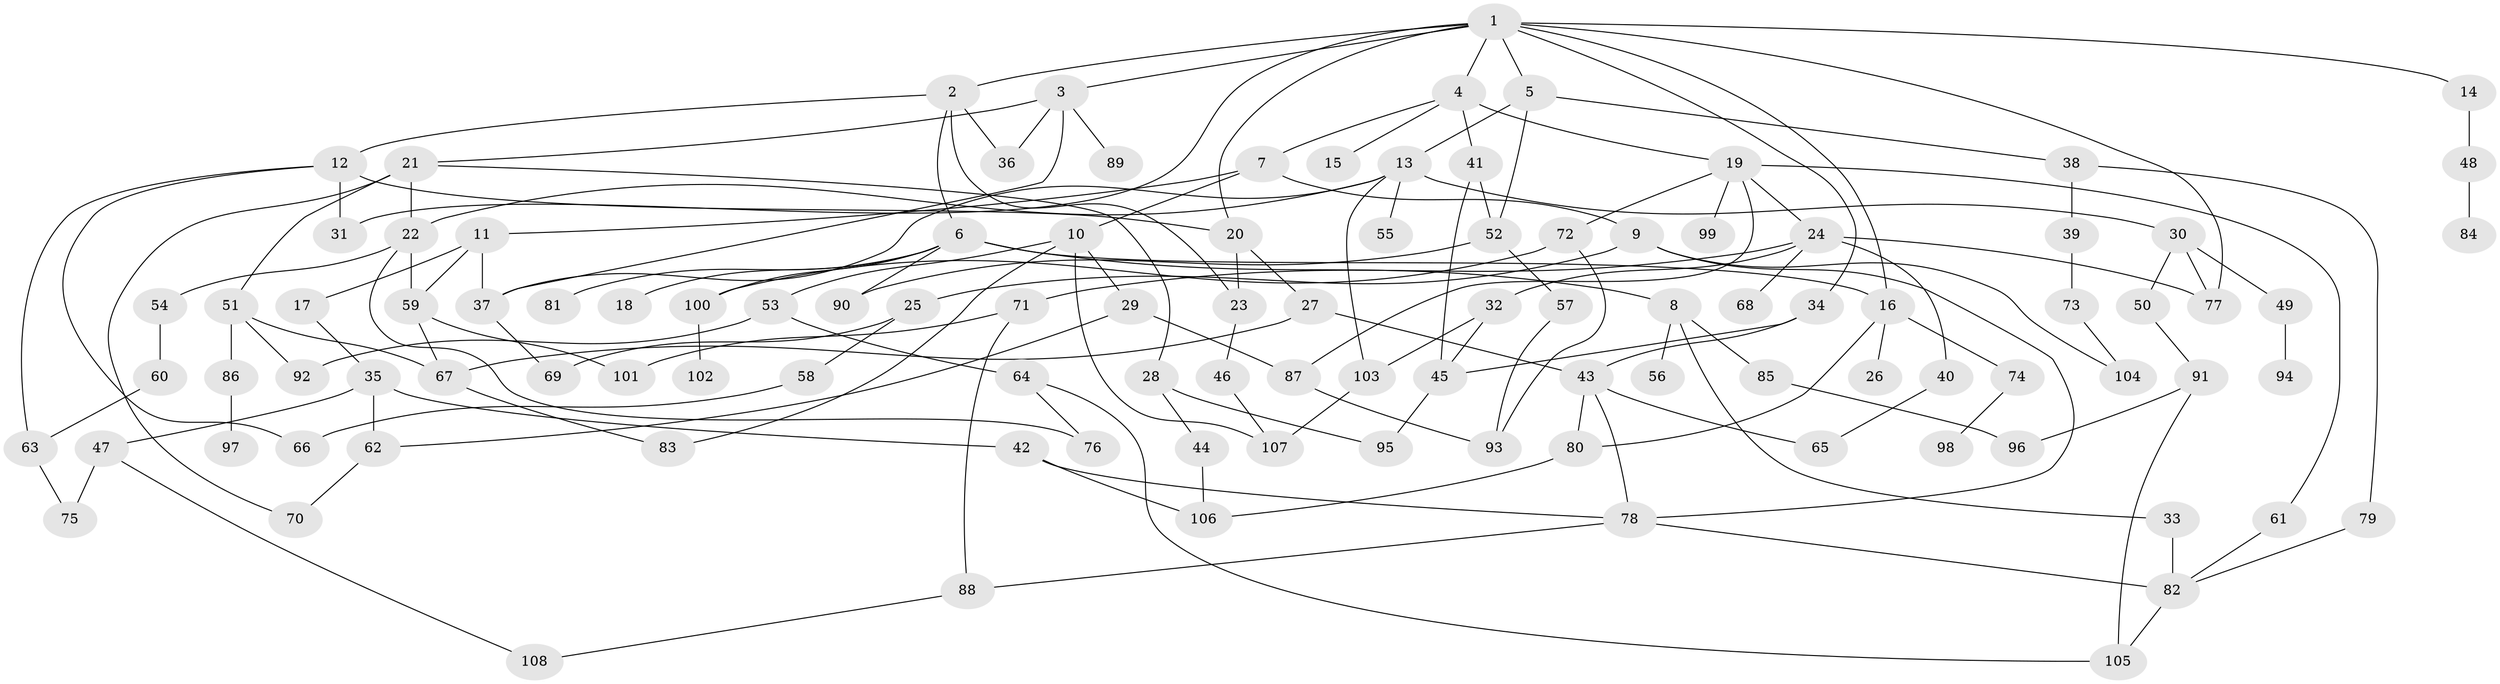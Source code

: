 // Generated by graph-tools (version 1.1) at 2025/13/03/09/25 04:13:25]
// undirected, 108 vertices, 158 edges
graph export_dot {
graph [start="1"]
  node [color=gray90,style=filled];
  1;
  2;
  3;
  4;
  5;
  6;
  7;
  8;
  9;
  10;
  11;
  12;
  13;
  14;
  15;
  16;
  17;
  18;
  19;
  20;
  21;
  22;
  23;
  24;
  25;
  26;
  27;
  28;
  29;
  30;
  31;
  32;
  33;
  34;
  35;
  36;
  37;
  38;
  39;
  40;
  41;
  42;
  43;
  44;
  45;
  46;
  47;
  48;
  49;
  50;
  51;
  52;
  53;
  54;
  55;
  56;
  57;
  58;
  59;
  60;
  61;
  62;
  63;
  64;
  65;
  66;
  67;
  68;
  69;
  70;
  71;
  72;
  73;
  74;
  75;
  76;
  77;
  78;
  79;
  80;
  81;
  82;
  83;
  84;
  85;
  86;
  87;
  88;
  89;
  90;
  91;
  92;
  93;
  94;
  95;
  96;
  97;
  98;
  99;
  100;
  101;
  102;
  103;
  104;
  105;
  106;
  107;
  108;
  1 -- 2;
  1 -- 3;
  1 -- 4;
  1 -- 5;
  1 -- 14;
  1 -- 16;
  1 -- 20;
  1 -- 31;
  1 -- 34;
  1 -- 77;
  2 -- 6;
  2 -- 12;
  2 -- 36;
  2 -- 23;
  3 -- 21;
  3 -- 36;
  3 -- 89;
  3 -- 37;
  4 -- 7;
  4 -- 15;
  4 -- 19;
  4 -- 41;
  5 -- 13;
  5 -- 38;
  5 -- 52;
  6 -- 8;
  6 -- 18;
  6 -- 81;
  6 -- 100;
  6 -- 90;
  6 -- 16;
  7 -- 9;
  7 -- 10;
  7 -- 11;
  8 -- 33;
  8 -- 56;
  8 -- 85;
  9 -- 25;
  9 -- 78;
  9 -- 104;
  10 -- 29;
  10 -- 53;
  10 -- 107;
  10 -- 83;
  11 -- 17;
  11 -- 59;
  11 -- 37;
  12 -- 63;
  12 -- 66;
  12 -- 20;
  12 -- 31;
  13 -- 22;
  13 -- 30;
  13 -- 37;
  13 -- 55;
  13 -- 103;
  14 -- 48;
  16 -- 26;
  16 -- 74;
  16 -- 80;
  17 -- 35;
  19 -- 24;
  19 -- 61;
  19 -- 72;
  19 -- 87;
  19 -- 99;
  20 -- 23;
  20 -- 27;
  21 -- 28;
  21 -- 51;
  21 -- 22;
  21 -- 70;
  22 -- 54;
  22 -- 76;
  22 -- 59;
  23 -- 46;
  24 -- 32;
  24 -- 40;
  24 -- 68;
  24 -- 71;
  24 -- 77;
  25 -- 58;
  25 -- 69;
  27 -- 43;
  27 -- 67;
  28 -- 44;
  28 -- 95;
  29 -- 62;
  29 -- 87;
  30 -- 49;
  30 -- 50;
  30 -- 77;
  32 -- 103;
  32 -- 45;
  33 -- 82;
  34 -- 43;
  34 -- 45;
  35 -- 42;
  35 -- 47;
  35 -- 62;
  37 -- 69;
  38 -- 39;
  38 -- 79;
  39 -- 73;
  40 -- 65;
  41 -- 45;
  41 -- 52;
  42 -- 106;
  42 -- 78;
  43 -- 65;
  43 -- 80;
  43 -- 78;
  44 -- 106;
  45 -- 95;
  46 -- 107;
  47 -- 75;
  47 -- 108;
  48 -- 84;
  49 -- 94;
  50 -- 91;
  51 -- 86;
  51 -- 92;
  51 -- 67;
  52 -- 57;
  52 -- 90;
  53 -- 64;
  53 -- 92;
  54 -- 60;
  57 -- 93;
  58 -- 66;
  59 -- 67;
  59 -- 101;
  60 -- 63;
  61 -- 82;
  62 -- 70;
  63 -- 75;
  64 -- 76;
  64 -- 105;
  67 -- 83;
  71 -- 88;
  71 -- 101;
  72 -- 93;
  72 -- 100;
  73 -- 104;
  74 -- 98;
  78 -- 88;
  78 -- 82;
  79 -- 82;
  80 -- 106;
  82 -- 105;
  85 -- 96;
  86 -- 97;
  87 -- 93;
  88 -- 108;
  91 -- 96;
  91 -- 105;
  100 -- 102;
  103 -- 107;
}
